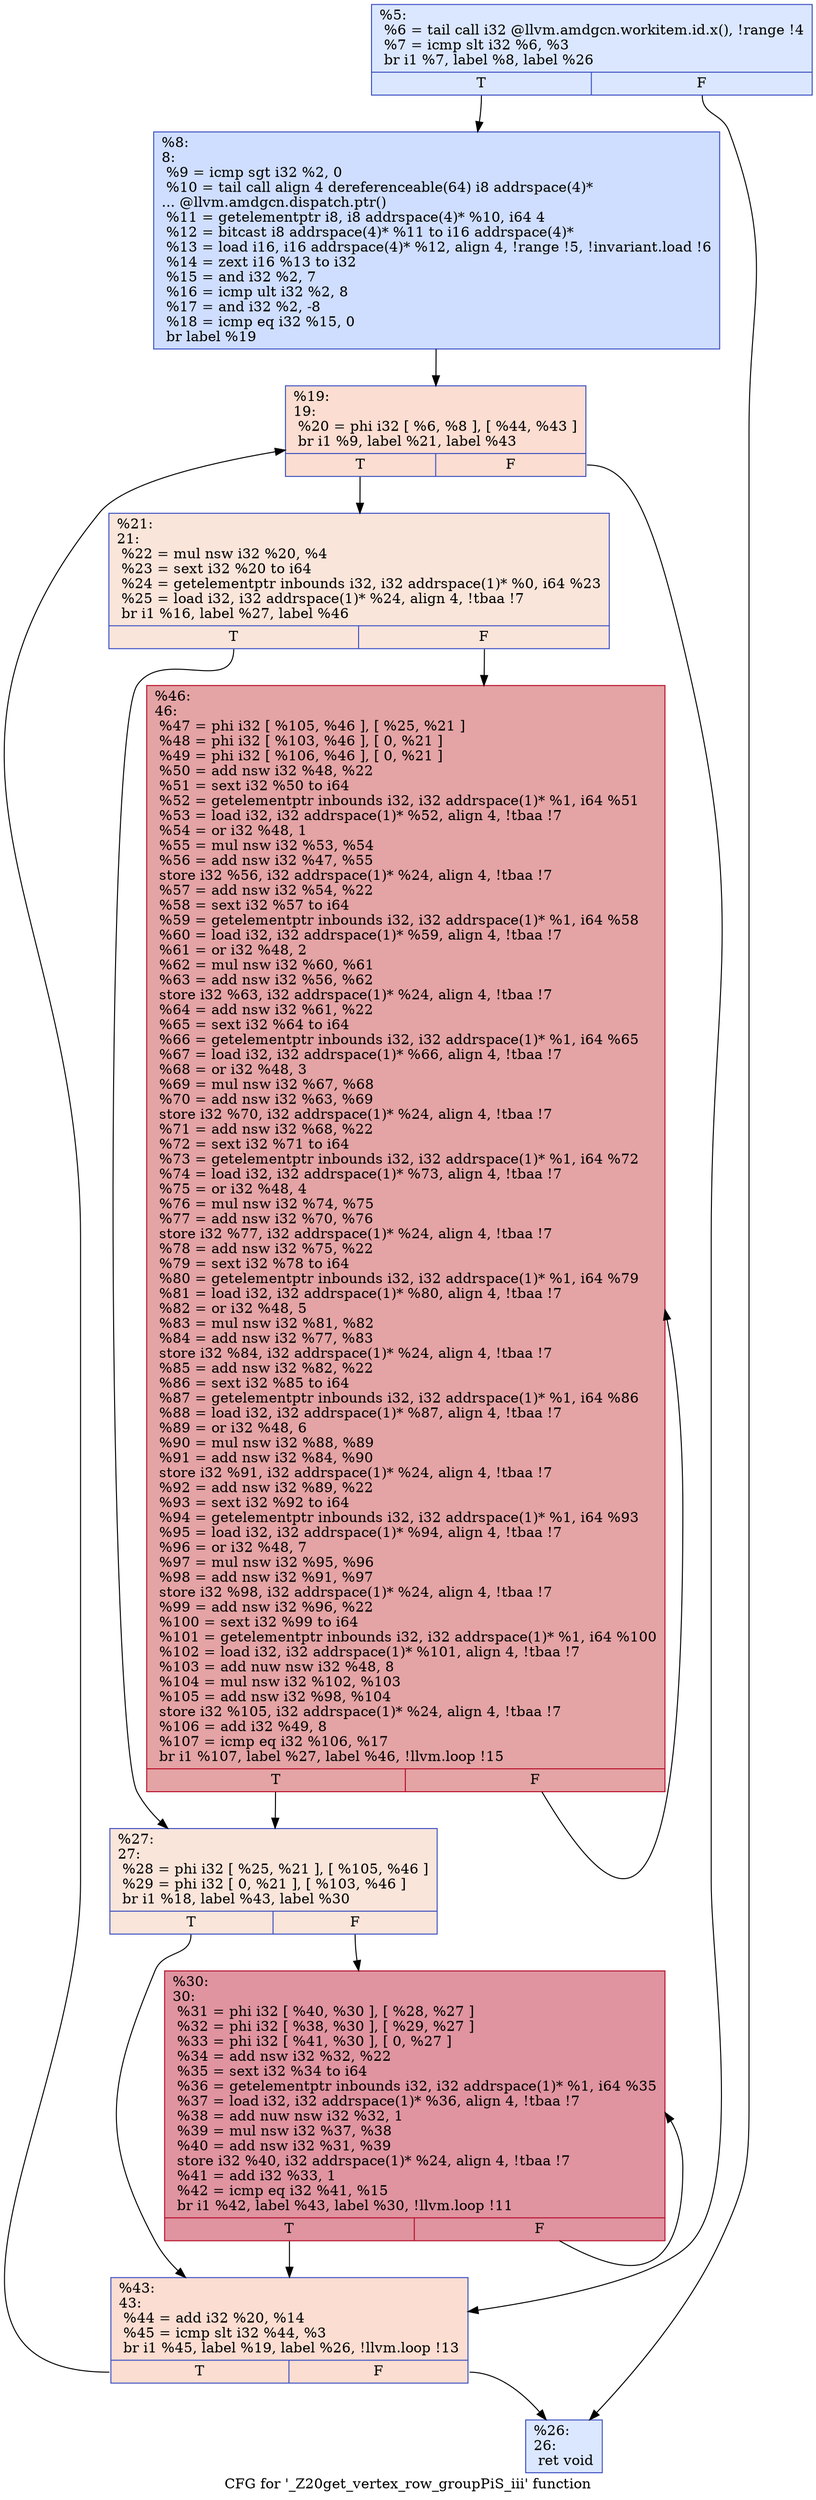 digraph "CFG for '_Z20get_vertex_row_groupPiS_iii' function" {
	label="CFG for '_Z20get_vertex_row_groupPiS_iii' function";

	Node0x51d8070 [shape=record,color="#3d50c3ff", style=filled, fillcolor="#aec9fc70",label="{%5:\l  %6 = tail call i32 @llvm.amdgcn.workitem.id.x(), !range !4\l  %7 = icmp slt i32 %6, %3\l  br i1 %7, label %8, label %26\l|{<s0>T|<s1>F}}"];
	Node0x51d8070:s0 -> Node0x51d8e60;
	Node0x51d8070:s1 -> Node0x51d8ef0;
	Node0x51d8e60 [shape=record,color="#3d50c3ff", style=filled, fillcolor="#93b5fe70",label="{%8:\l8:                                                \l  %9 = icmp sgt i32 %2, 0\l  %10 = tail call align 4 dereferenceable(64) i8 addrspace(4)*\l... @llvm.amdgcn.dispatch.ptr()\l  %11 = getelementptr i8, i8 addrspace(4)* %10, i64 4\l  %12 = bitcast i8 addrspace(4)* %11 to i16 addrspace(4)*\l  %13 = load i16, i16 addrspace(4)* %12, align 4, !range !5, !invariant.load !6\l  %14 = zext i16 %13 to i32\l  %15 = and i32 %2, 7\l  %16 = icmp ult i32 %2, 8\l  %17 = and i32 %2, -8\l  %18 = icmp eq i32 %15, 0\l  br label %19\l}"];
	Node0x51d8e60 -> Node0x51d9060;
	Node0x51d9060 [shape=record,color="#3d50c3ff", style=filled, fillcolor="#f7b39670",label="{%19:\l19:                                               \l  %20 = phi i32 [ %6, %8 ], [ %44, %43 ]\l  br i1 %9, label %21, label %43\l|{<s0>T|<s1>F}}"];
	Node0x51d9060:s0 -> Node0x51da3f0;
	Node0x51d9060:s1 -> Node0x51da2b0;
	Node0x51da3f0 [shape=record,color="#3d50c3ff", style=filled, fillcolor="#f4c5ad70",label="{%21:\l21:                                               \l  %22 = mul nsw i32 %20, %4\l  %23 = sext i32 %20 to i64\l  %24 = getelementptr inbounds i32, i32 addrspace(1)* %0, i64 %23\l  %25 = load i32, i32 addrspace(1)* %24, align 4, !tbaa !7\l  br i1 %16, label %27, label %46\l|{<s0>T|<s1>F}}"];
	Node0x51da3f0:s0 -> Node0x51da870;
	Node0x51da3f0:s1 -> Node0x51da900;
	Node0x51d8ef0 [shape=record,color="#3d50c3ff", style=filled, fillcolor="#aec9fc70",label="{%26:\l26:                                               \l  ret void\l}"];
	Node0x51da870 [shape=record,color="#3d50c3ff", style=filled, fillcolor="#f4c5ad70",label="{%27:\l27:                                               \l  %28 = phi i32 [ %25, %21 ], [ %105, %46 ]\l  %29 = phi i32 [ 0, %21 ], [ %103, %46 ]\l  br i1 %18, label %43, label %30\l|{<s0>T|<s1>F}}"];
	Node0x51da870:s0 -> Node0x51da2b0;
	Node0x51da870:s1 -> Node0x51dac20;
	Node0x51dac20 [shape=record,color="#b70d28ff", style=filled, fillcolor="#b70d2870",label="{%30:\l30:                                               \l  %31 = phi i32 [ %40, %30 ], [ %28, %27 ]\l  %32 = phi i32 [ %38, %30 ], [ %29, %27 ]\l  %33 = phi i32 [ %41, %30 ], [ 0, %27 ]\l  %34 = add nsw i32 %32, %22\l  %35 = sext i32 %34 to i64\l  %36 = getelementptr inbounds i32, i32 addrspace(1)* %1, i64 %35\l  %37 = load i32, i32 addrspace(1)* %36, align 4, !tbaa !7\l  %38 = add nuw nsw i32 %32, 1\l  %39 = mul nsw i32 %37, %38\l  %40 = add nsw i32 %31, %39\l  store i32 %40, i32 addrspace(1)* %24, align 4, !tbaa !7\l  %41 = add i32 %33, 1\l  %42 = icmp eq i32 %41, %15\l  br i1 %42, label %43, label %30, !llvm.loop !11\l|{<s0>T|<s1>F}}"];
	Node0x51dac20:s0 -> Node0x51da2b0;
	Node0x51dac20:s1 -> Node0x51dac20;
	Node0x51da2b0 [shape=record,color="#3d50c3ff", style=filled, fillcolor="#f7b39670",label="{%43:\l43:                                               \l  %44 = add i32 %20, %14\l  %45 = icmp slt i32 %44, %3\l  br i1 %45, label %19, label %26, !llvm.loop !13\l|{<s0>T|<s1>F}}"];
	Node0x51da2b0:s0 -> Node0x51d9060;
	Node0x51da2b0:s1 -> Node0x51d8ef0;
	Node0x51da900 [shape=record,color="#b70d28ff", style=filled, fillcolor="#c32e3170",label="{%46:\l46:                                               \l  %47 = phi i32 [ %105, %46 ], [ %25, %21 ]\l  %48 = phi i32 [ %103, %46 ], [ 0, %21 ]\l  %49 = phi i32 [ %106, %46 ], [ 0, %21 ]\l  %50 = add nsw i32 %48, %22\l  %51 = sext i32 %50 to i64\l  %52 = getelementptr inbounds i32, i32 addrspace(1)* %1, i64 %51\l  %53 = load i32, i32 addrspace(1)* %52, align 4, !tbaa !7\l  %54 = or i32 %48, 1\l  %55 = mul nsw i32 %53, %54\l  %56 = add nsw i32 %47, %55\l  store i32 %56, i32 addrspace(1)* %24, align 4, !tbaa !7\l  %57 = add nsw i32 %54, %22\l  %58 = sext i32 %57 to i64\l  %59 = getelementptr inbounds i32, i32 addrspace(1)* %1, i64 %58\l  %60 = load i32, i32 addrspace(1)* %59, align 4, !tbaa !7\l  %61 = or i32 %48, 2\l  %62 = mul nsw i32 %60, %61\l  %63 = add nsw i32 %56, %62\l  store i32 %63, i32 addrspace(1)* %24, align 4, !tbaa !7\l  %64 = add nsw i32 %61, %22\l  %65 = sext i32 %64 to i64\l  %66 = getelementptr inbounds i32, i32 addrspace(1)* %1, i64 %65\l  %67 = load i32, i32 addrspace(1)* %66, align 4, !tbaa !7\l  %68 = or i32 %48, 3\l  %69 = mul nsw i32 %67, %68\l  %70 = add nsw i32 %63, %69\l  store i32 %70, i32 addrspace(1)* %24, align 4, !tbaa !7\l  %71 = add nsw i32 %68, %22\l  %72 = sext i32 %71 to i64\l  %73 = getelementptr inbounds i32, i32 addrspace(1)* %1, i64 %72\l  %74 = load i32, i32 addrspace(1)* %73, align 4, !tbaa !7\l  %75 = or i32 %48, 4\l  %76 = mul nsw i32 %74, %75\l  %77 = add nsw i32 %70, %76\l  store i32 %77, i32 addrspace(1)* %24, align 4, !tbaa !7\l  %78 = add nsw i32 %75, %22\l  %79 = sext i32 %78 to i64\l  %80 = getelementptr inbounds i32, i32 addrspace(1)* %1, i64 %79\l  %81 = load i32, i32 addrspace(1)* %80, align 4, !tbaa !7\l  %82 = or i32 %48, 5\l  %83 = mul nsw i32 %81, %82\l  %84 = add nsw i32 %77, %83\l  store i32 %84, i32 addrspace(1)* %24, align 4, !tbaa !7\l  %85 = add nsw i32 %82, %22\l  %86 = sext i32 %85 to i64\l  %87 = getelementptr inbounds i32, i32 addrspace(1)* %1, i64 %86\l  %88 = load i32, i32 addrspace(1)* %87, align 4, !tbaa !7\l  %89 = or i32 %48, 6\l  %90 = mul nsw i32 %88, %89\l  %91 = add nsw i32 %84, %90\l  store i32 %91, i32 addrspace(1)* %24, align 4, !tbaa !7\l  %92 = add nsw i32 %89, %22\l  %93 = sext i32 %92 to i64\l  %94 = getelementptr inbounds i32, i32 addrspace(1)* %1, i64 %93\l  %95 = load i32, i32 addrspace(1)* %94, align 4, !tbaa !7\l  %96 = or i32 %48, 7\l  %97 = mul nsw i32 %95, %96\l  %98 = add nsw i32 %91, %97\l  store i32 %98, i32 addrspace(1)* %24, align 4, !tbaa !7\l  %99 = add nsw i32 %96, %22\l  %100 = sext i32 %99 to i64\l  %101 = getelementptr inbounds i32, i32 addrspace(1)* %1, i64 %100\l  %102 = load i32, i32 addrspace(1)* %101, align 4, !tbaa !7\l  %103 = add nuw nsw i32 %48, 8\l  %104 = mul nsw i32 %102, %103\l  %105 = add nsw i32 %98, %104\l  store i32 %105, i32 addrspace(1)* %24, align 4, !tbaa !7\l  %106 = add i32 %49, 8\l  %107 = icmp eq i32 %106, %17\l  br i1 %107, label %27, label %46, !llvm.loop !15\l|{<s0>T|<s1>F}}"];
	Node0x51da900:s0 -> Node0x51da870;
	Node0x51da900:s1 -> Node0x51da900;
}
